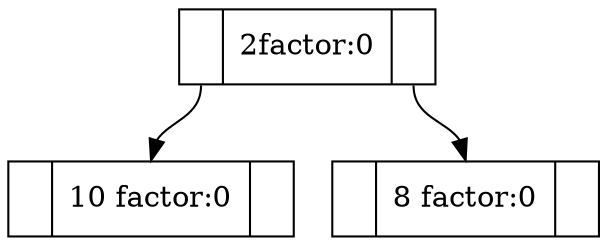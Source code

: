 digraph G{

node[shape="record"];
node00EC50A0[label = "<f0>|<f1>2factor:0|<f2>"];

node00EC92C0[label= "<f0> | <f1>10 factor:0 | <f2>"];
node00EC50A0:f0-> node00EC92C0:f1;
node00EC51E0[label= "<f0> | <f1>8 factor:0 | <f2>"];
node00EC50A0:f2-> node00EC51E0:f1;
}
